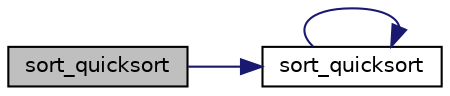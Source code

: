 digraph G
{
  edge [fontname="Helvetica",fontsize="10",labelfontname="Helvetica",labelfontsize="10"];
  node [fontname="Helvetica",fontsize="10",shape=record];
  rankdir="LR";
  Node1 [label="sort_quicksort",height=0.2,width=0.4,color="black", fillcolor="grey75", style="filled" fontcolor="black"];
  Node1 -> Node2 [color="midnightblue",fontsize="10",style="solid",fontname="Helvetica"];
  Node2 [label="sort_quicksort",height=0.2,width=0.4,color="black", fillcolor="white", style="filled",URL="$sortowanie_8hh.html#aaf191ef1d2eb007cd73c561968067c58",tooltip="Realizuje sortowanie sybkie."];
  Node2 -> Node2 [color="midnightblue",fontsize="10",style="solid",fontname="Helvetica"];
}
